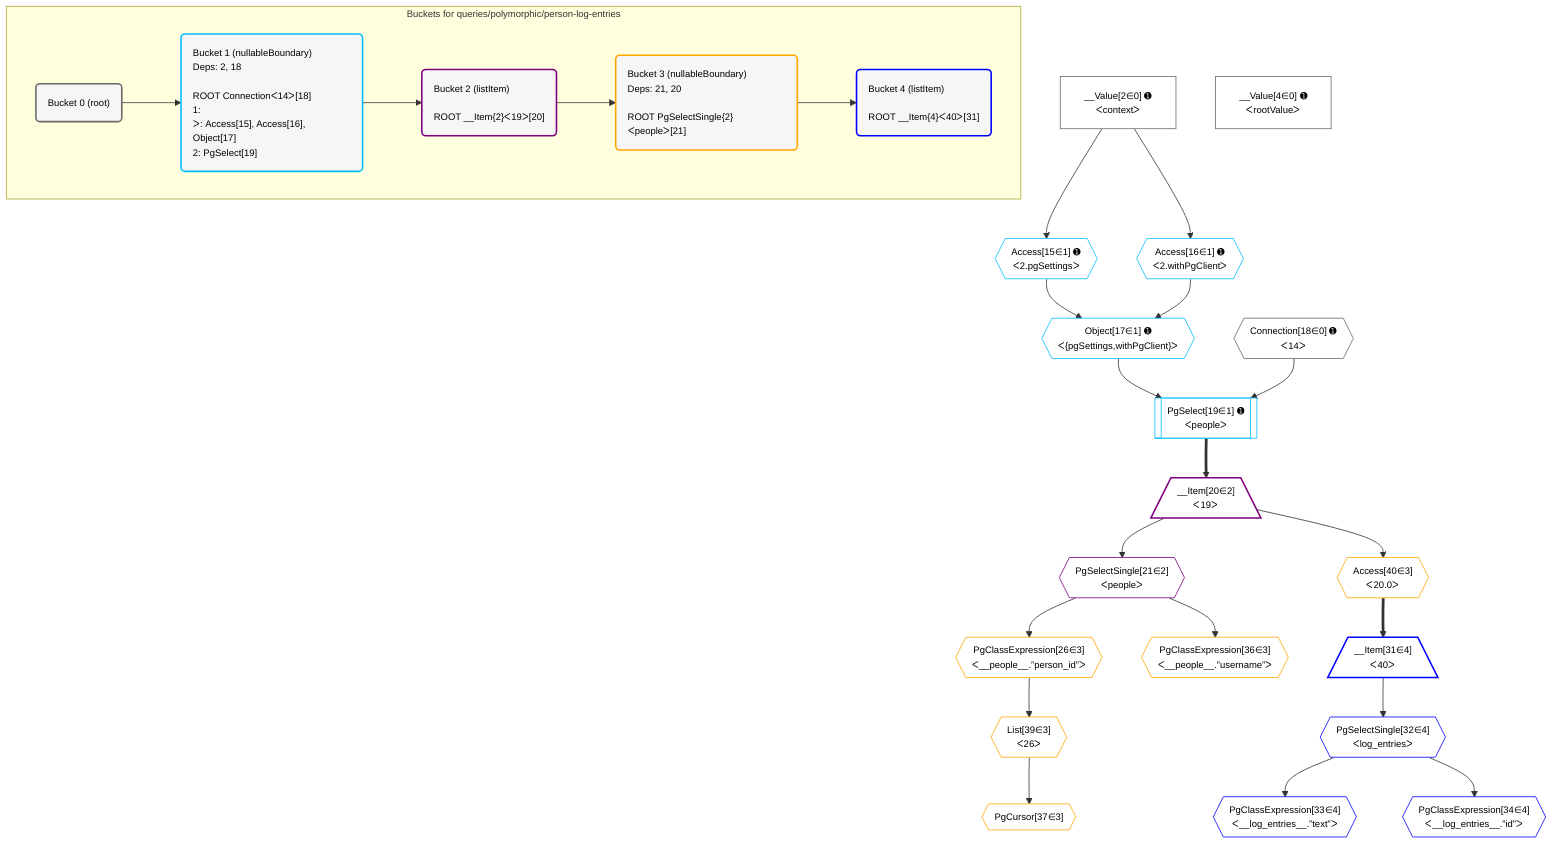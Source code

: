 %%{init: {'themeVariables': { 'fontSize': '12px'}}}%%
graph TD
    classDef path fill:#eee,stroke:#000,color:#000
    classDef plan fill:#fff,stroke-width:1px,color:#000
    classDef itemplan fill:#fff,stroke-width:2px,color:#000
    classDef unbatchedplan fill:#dff,stroke-width:1px,color:#000
    classDef sideeffectplan fill:#fcc,stroke-width:2px,color:#000
    classDef bucket fill:#f6f6f6,color:#000,stroke-width:2px,text-align:left


    %% plan dependencies
    __Value2["__Value[2∈0] ➊<br />ᐸcontextᐳ"]:::plan
    __Value4["__Value[4∈0] ➊<br />ᐸrootValueᐳ"]:::plan
    Connection18{{"Connection[18∈0] ➊<br />ᐸ14ᐳ"}}:::plan
    Object17{{"Object[17∈1] ➊<br />ᐸ{pgSettings,withPgClient}ᐳ"}}:::plan
    Access15{{"Access[15∈1] ➊<br />ᐸ2.pgSettingsᐳ"}}:::plan
    Access16{{"Access[16∈1] ➊<br />ᐸ2.withPgClientᐳ"}}:::plan
    Access15 & Access16 --> Object17
    PgSelect19[["PgSelect[19∈1] ➊<br />ᐸpeopleᐳ"]]:::plan
    Object17 & Connection18 --> PgSelect19
    __Value2 --> Access15
    __Value2 --> Access16
    __Item20[/"__Item[20∈2]<br />ᐸ19ᐳ"\]:::itemplan
    PgSelect19 ==> __Item20
    PgSelectSingle21{{"PgSelectSingle[21∈2]<br />ᐸpeopleᐳ"}}:::plan
    __Item20 --> PgSelectSingle21
    PgClassExpression26{{"PgClassExpression[26∈3]<br />ᐸ__people__.”person_id”ᐳ"}}:::plan
    PgSelectSingle21 --> PgClassExpression26
    PgClassExpression36{{"PgClassExpression[36∈3]<br />ᐸ__people__.”username”ᐳ"}}:::plan
    PgSelectSingle21 --> PgClassExpression36
    PgCursor37{{"PgCursor[37∈3]"}}:::plan
    List39{{"List[39∈3]<br />ᐸ26ᐳ"}}:::plan
    List39 --> PgCursor37
    PgClassExpression26 --> List39
    Access40{{"Access[40∈3]<br />ᐸ20.0ᐳ"}}:::plan
    __Item20 --> Access40
    __Item31[/"__Item[31∈4]<br />ᐸ40ᐳ"\]:::itemplan
    Access40 ==> __Item31
    PgSelectSingle32{{"PgSelectSingle[32∈4]<br />ᐸlog_entriesᐳ"}}:::plan
    __Item31 --> PgSelectSingle32
    PgClassExpression33{{"PgClassExpression[33∈4]<br />ᐸ__log_entries__.”text”ᐳ"}}:::plan
    PgSelectSingle32 --> PgClassExpression33
    PgClassExpression34{{"PgClassExpression[34∈4]<br />ᐸ__log_entries__.”id”ᐳ"}}:::plan
    PgSelectSingle32 --> PgClassExpression34

    %% define steps

    subgraph "Buckets for queries/polymorphic/person-log-entries"
    Bucket0("Bucket 0 (root)"):::bucket
    classDef bucket0 stroke:#696969
    class Bucket0,__Value2,__Value4,Connection18 bucket0
    Bucket1("Bucket 1 (nullableBoundary)<br />Deps: 2, 18<br /><br />ROOT Connectionᐸ14ᐳ[18]<br />1: <br />ᐳ: Access[15], Access[16], Object[17]<br />2: PgSelect[19]"):::bucket
    classDef bucket1 stroke:#00bfff
    class Bucket1,Access15,Access16,Object17,PgSelect19 bucket1
    Bucket2("Bucket 2 (listItem)<br /><br />ROOT __Item{2}ᐸ19ᐳ[20]"):::bucket
    classDef bucket2 stroke:#7f007f
    class Bucket2,__Item20,PgSelectSingle21 bucket2
    Bucket3("Bucket 3 (nullableBoundary)<br />Deps: 21, 20<br /><br />ROOT PgSelectSingle{2}ᐸpeopleᐳ[21]"):::bucket
    classDef bucket3 stroke:#ffa500
    class Bucket3,PgClassExpression26,PgClassExpression36,PgCursor37,List39,Access40 bucket3
    Bucket4("Bucket 4 (listItem)<br /><br />ROOT __Item{4}ᐸ40ᐳ[31]"):::bucket
    classDef bucket4 stroke:#0000ff
    class Bucket4,__Item31,PgSelectSingle32,PgClassExpression33,PgClassExpression34 bucket4
    Bucket0 --> Bucket1
    Bucket1 --> Bucket2
    Bucket2 --> Bucket3
    Bucket3 --> Bucket4
    end